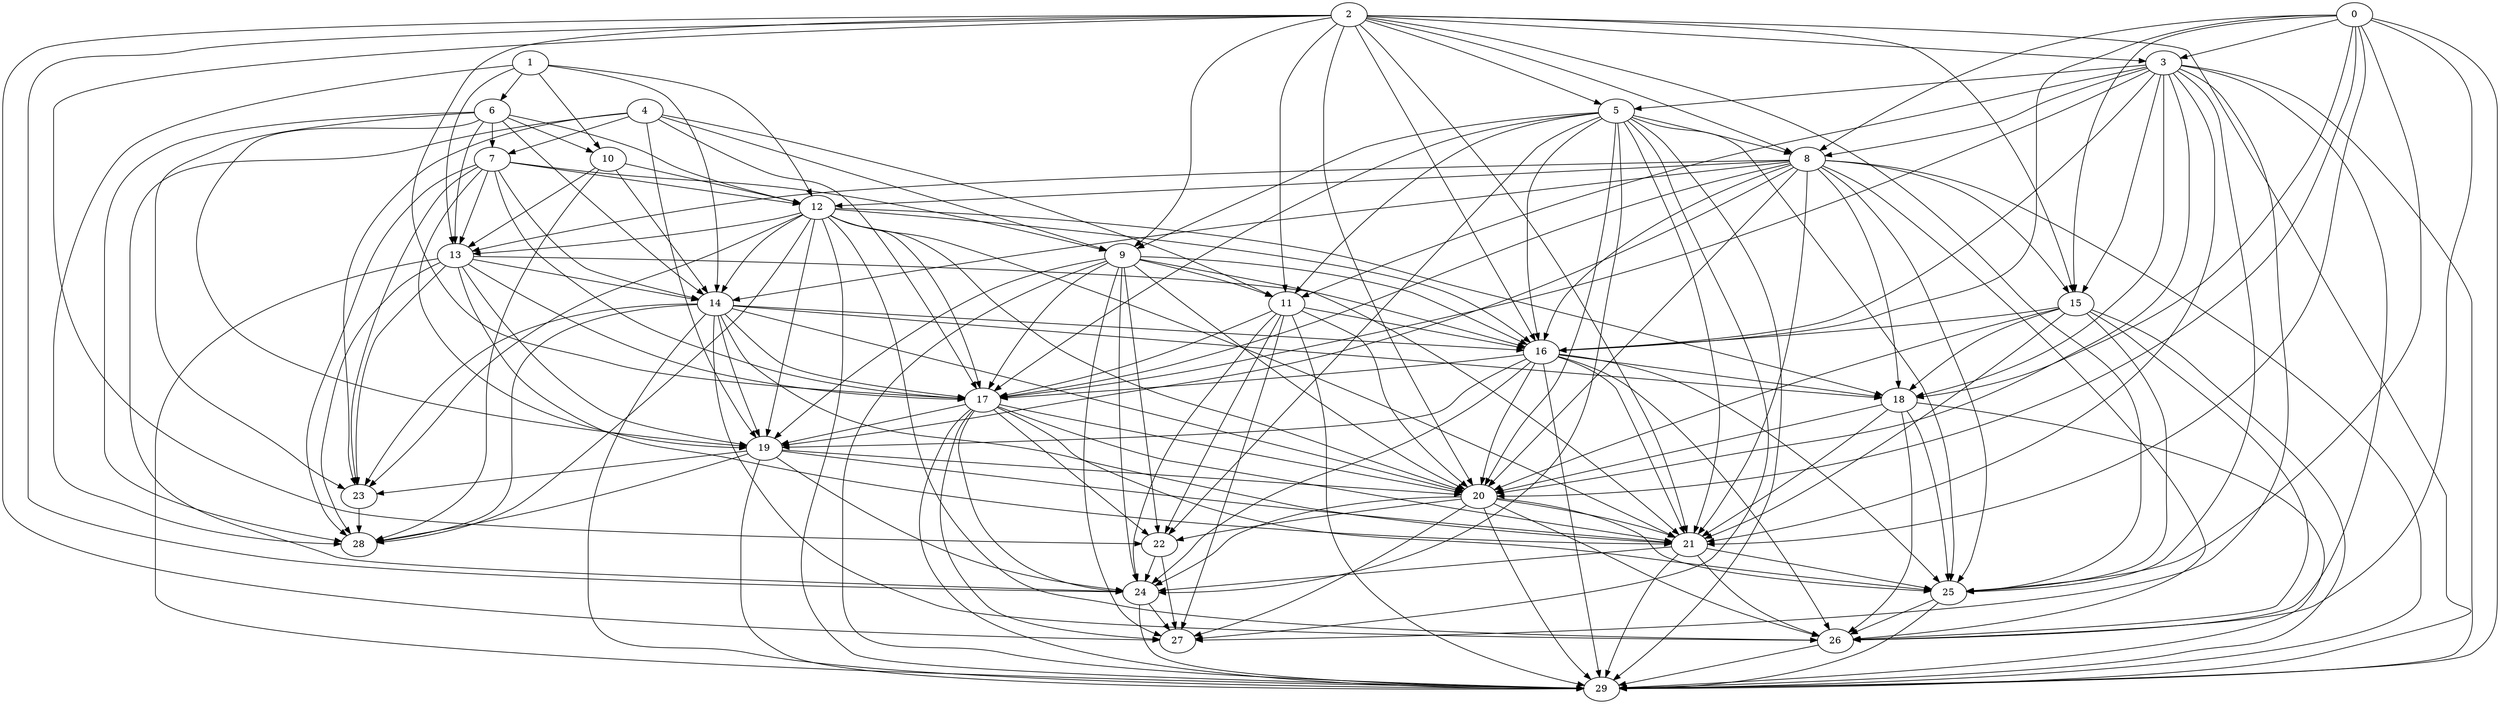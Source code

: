 digraph Geografico_nodes_30_distanciaMax_5 {
0;
1;
2;
3;
4;
5;
6;
7;
8;
9;
10;
11;
12;
13;
14;
15;
16;
17;
18;
19;
20;
21;
22;
23;
24;
25;
26;
27;
28;
29;
0 -> 3;
0 -> 8;
0 -> 15;
0 -> 16;
0 -> 18;
0 -> 20;
0 -> 21;
0 -> 25;
0 -> 26;
0 -> 29;
1 -> 6;
1 -> 10;
1 -> 12;
1 -> 13;
1 -> 14;
1 -> 28;
2 -> 3;
2 -> 5;
2 -> 8;
2 -> 9;
2 -> 11;
2 -> 15;
2 -> 16;
2 -> 17;
2 -> 20;
2 -> 21;
2 -> 22;
2 -> 24;
2 -> 25;
2 -> 27;
2 -> 29;
3 -> 5;
3 -> 8;
3 -> 11;
3 -> 15;
3 -> 16;
3 -> 17;
3 -> 18;
3 -> 20;
3 -> 21;
3 -> 25;
3 -> 26;
3 -> 27;
3 -> 29;
4 -> 7;
4 -> 9;
4 -> 11;
4 -> 17;
4 -> 19;
4 -> 23;
4 -> 24;
5 -> 8;
5 -> 9;
5 -> 11;
5 -> 16;
5 -> 17;
5 -> 20;
5 -> 21;
5 -> 22;
5 -> 24;
5 -> 25;
5 -> 27;
5 -> 29;
6 -> 7;
6 -> 10;
6 -> 12;
6 -> 13;
6 -> 14;
6 -> 19;
6 -> 23;
6 -> 28;
7 -> 9;
7 -> 12;
7 -> 13;
7 -> 14;
7 -> 17;
7 -> 19;
7 -> 23;
7 -> 28;
8 -> 12;
8 -> 13;
8 -> 14;
8 -> 15;
8 -> 16;
8 -> 17;
8 -> 18;
8 -> 19;
8 -> 20;
8 -> 21;
8 -> 25;
8 -> 26;
8 -> 29;
9 -> 11;
9 -> 16;
9 -> 17;
9 -> 19;
9 -> 20;
9 -> 21;
9 -> 22;
9 -> 24;
9 -> 27;
9 -> 29;
10 -> 12;
10 -> 13;
10 -> 14;
10 -> 28;
11 -> 16;
11 -> 17;
11 -> 20;
11 -> 22;
11 -> 24;
11 -> 27;
11 -> 29;
12 -> 13;
12 -> 14;
12 -> 16;
12 -> 17;
12 -> 18;
12 -> 19;
12 -> 20;
12 -> 21;
12 -> 23;
12 -> 26;
12 -> 28;
12 -> 29;
13 -> 14;
13 -> 16;
13 -> 17;
13 -> 19;
13 -> 21;
13 -> 23;
13 -> 28;
13 -> 29;
14 -> 16;
14 -> 17;
14 -> 18;
14 -> 19;
14 -> 20;
14 -> 21;
14 -> 23;
14 -> 26;
14 -> 28;
14 -> 29;
15 -> 16;
15 -> 18;
15 -> 20;
15 -> 21;
15 -> 25;
15 -> 26;
15 -> 29;
16 -> 17;
16 -> 18;
16 -> 19;
16 -> 20;
16 -> 21;
16 -> 24;
16 -> 25;
16 -> 26;
16 -> 29;
17 -> 19;
17 -> 20;
17 -> 21;
17 -> 22;
17 -> 24;
17 -> 25;
17 -> 27;
17 -> 29;
18 -> 20;
18 -> 21;
18 -> 25;
18 -> 26;
18 -> 29;
19 -> 20;
19 -> 21;
19 -> 23;
19 -> 24;
19 -> 28;
19 -> 29;
20 -> 21;
20 -> 22;
20 -> 24;
20 -> 25;
20 -> 26;
20 -> 27;
20 -> 29;
21 -> 24;
21 -> 25;
21 -> 26;
21 -> 29;
22 -> 24;
22 -> 27;
23 -> 28;
24 -> 27;
24 -> 29;
25 -> 26;
25 -> 29;
26 -> 29;
}